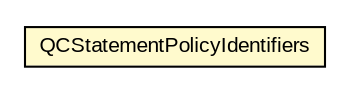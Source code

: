 #!/usr/local/bin/dot
#
# Class diagram 
# Generated by UMLGraph version R5_6-24-gf6e263 (http://www.umlgraph.org/)
#

digraph G {
	edge [fontname="arial",fontsize=10,labelfontname="arial",labelfontsize=10];
	node [fontname="arial",fontsize=10,shape=plaintext];
	nodesep=0.25;
	ranksep=0.5;
	// eu.europa.esig.dss.validation.process.QCStatementPolicyIdentifiers
	c527980 [label=<<table title="eu.europa.esig.dss.validation.process.QCStatementPolicyIdentifiers" border="0" cellborder="1" cellspacing="0" cellpadding="2" port="p" bgcolor="lemonChiffon" href="./QCStatementPolicyIdentifiers.html">
		<tr><td><table border="0" cellspacing="0" cellpadding="1">
<tr><td align="center" balign="center"> QCStatementPolicyIdentifiers </td></tr>
		</table></td></tr>
		</table>>, URL="./QCStatementPolicyIdentifiers.html", fontname="arial", fontcolor="black", fontsize=10.0];
}

